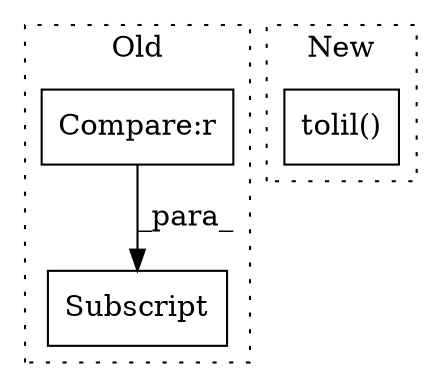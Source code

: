 digraph G {
subgraph cluster0 {
1 [label="Subscript" a="63" s="2502,0" l="36,0" shape="box"];
3 [label="Compare:r" a="40" s="2518" l="19" shape="box"];
label = "Old";
style="dotted";
}
subgraph cluster1 {
2 [label="tolil()" a="75" s="2439" l="27" shape="box"];
label = "New";
style="dotted";
}
3 -> 1 [label="_para_"];
}